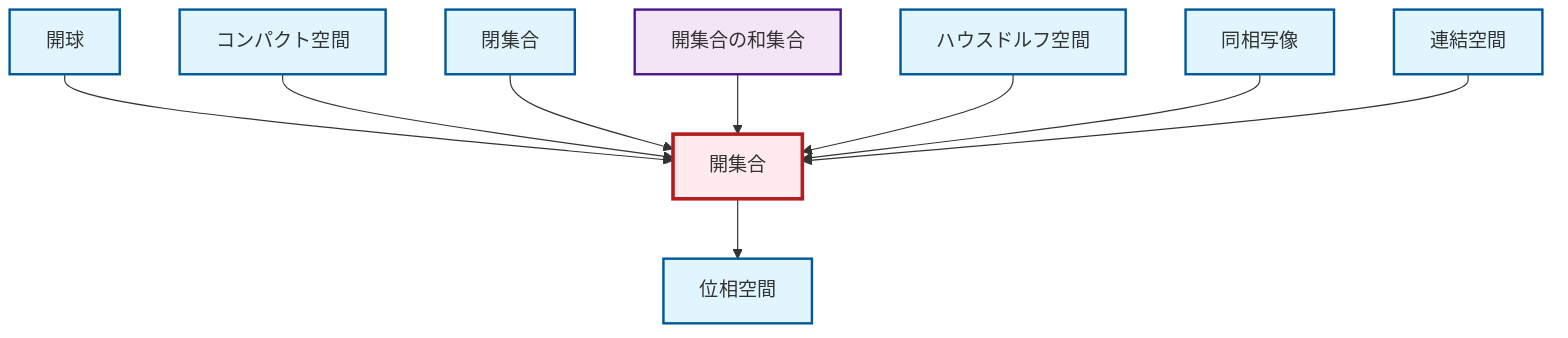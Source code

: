 graph TD
    classDef definition fill:#e1f5fe,stroke:#01579b,stroke-width:2px
    classDef theorem fill:#f3e5f5,stroke:#4a148c,stroke-width:2px
    classDef axiom fill:#fff3e0,stroke:#e65100,stroke-width:2px
    classDef example fill:#e8f5e9,stroke:#1b5e20,stroke-width:2px
    classDef current fill:#ffebee,stroke:#b71c1c,stroke-width:3px
    def-open-set["開集合"]:::definition
    def-compact["コンパクト空間"]:::definition
    thm-union-open-sets["開集合の和集合"]:::theorem
    def-open-ball["開球"]:::definition
    def-closed-set["閉集合"]:::definition
    def-homeomorphism["同相写像"]:::definition
    def-topological-space["位相空間"]:::definition
    def-connected["連結空間"]:::definition
    def-hausdorff["ハウスドルフ空間"]:::definition
    def-open-set --> def-topological-space
    def-open-ball --> def-open-set
    def-compact --> def-open-set
    def-closed-set --> def-open-set
    thm-union-open-sets --> def-open-set
    def-hausdorff --> def-open-set
    def-homeomorphism --> def-open-set
    def-connected --> def-open-set
    class def-open-set current